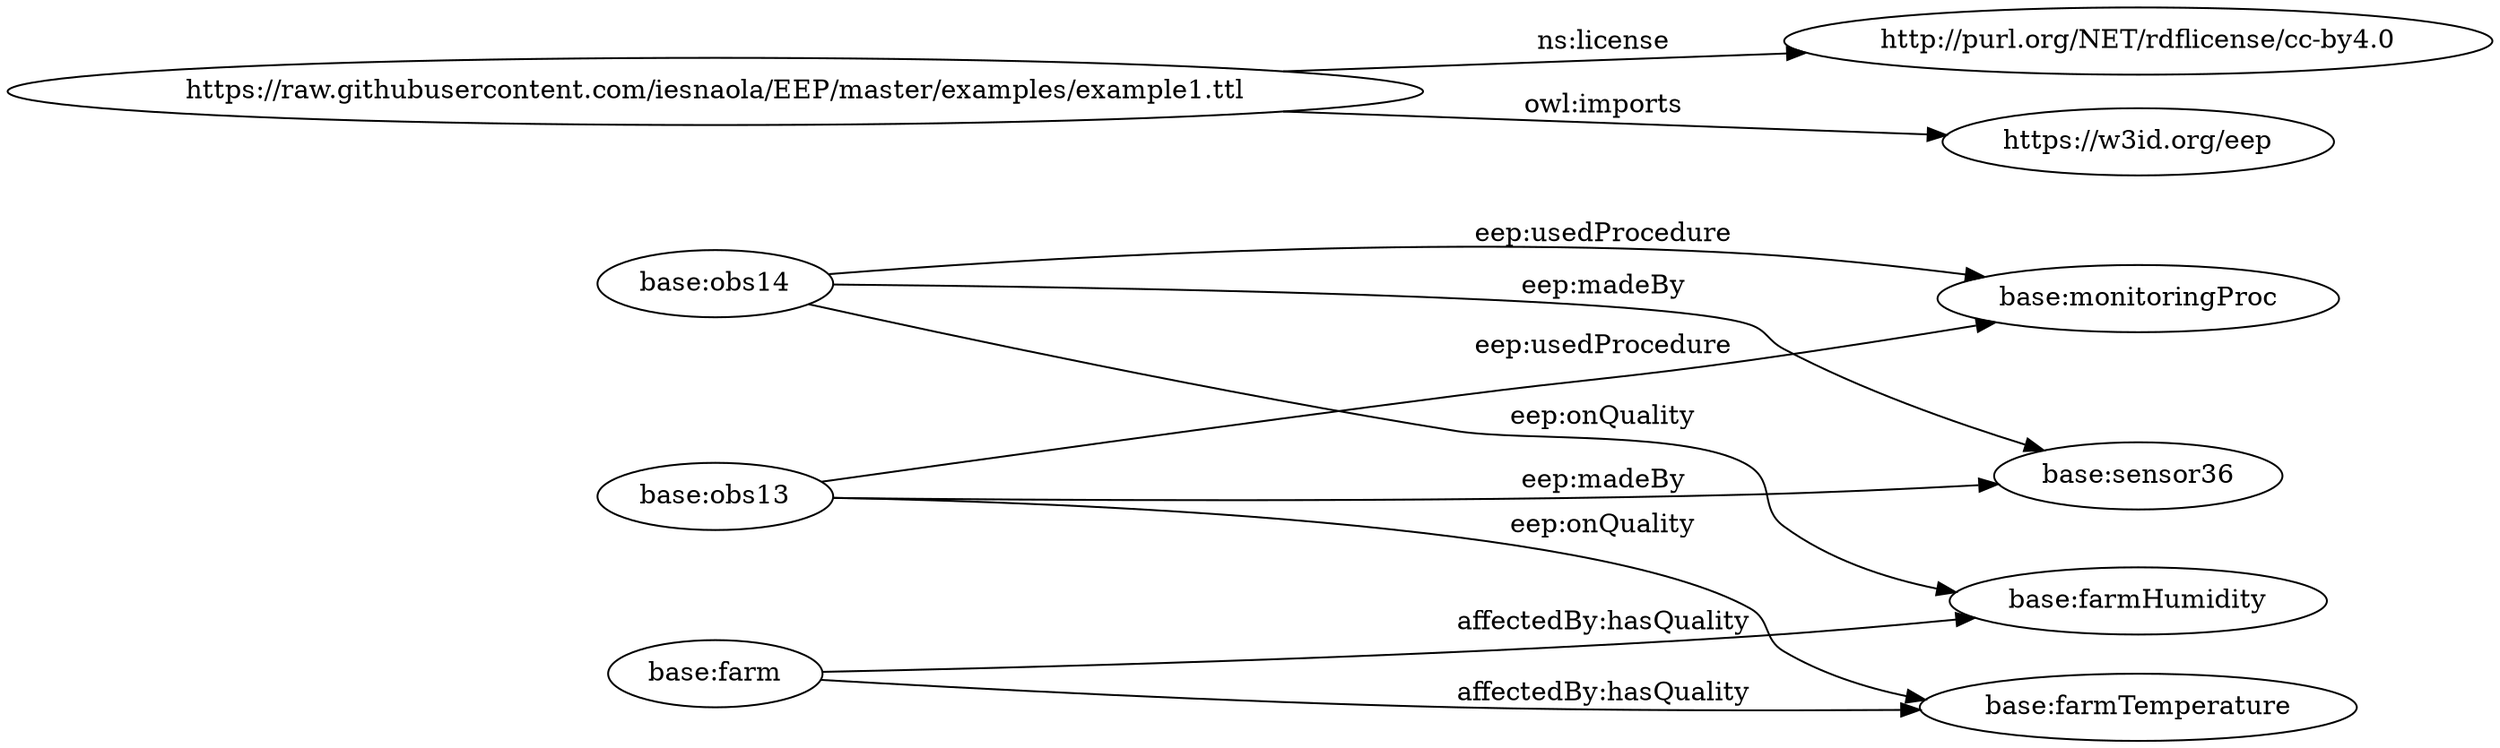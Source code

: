 digraph ar2dtool_diagram { 
rankdir=LR;
size="1501"
	"base:obs14" -> "base:monitoringProc" [ label = "eep:usedProcedure" ];
	"base:obs14" -> "base:farmHumidity" [ label = "eep:onQuality" ];
	"base:obs14" -> "base:sensor36" [ label = "eep:madeBy" ];
	"base:farm" -> "base:farmTemperature" [ label = "affectedBy:hasQuality" ];
	"base:farm" -> "base:farmHumidity" [ label = "affectedBy:hasQuality" ];
	"https://raw.githubusercontent.com/iesnaola/EEP/master/examples/example1.ttl" -> "http://purl.org/NET/rdflicense/cc-by4.0" [ label = "ns:license" ];
	"https://raw.githubusercontent.com/iesnaola/EEP/master/examples/example1.ttl" -> "https://w3id.org/eep" [ label = "owl:imports" ];
	"base:obs13" -> "base:monitoringProc" [ label = "eep:usedProcedure" ];
	"base:obs13" -> "base:farmTemperature" [ label = "eep:onQuality" ];
	"base:obs13" -> "base:sensor36" [ label = "eep:madeBy" ];

}
